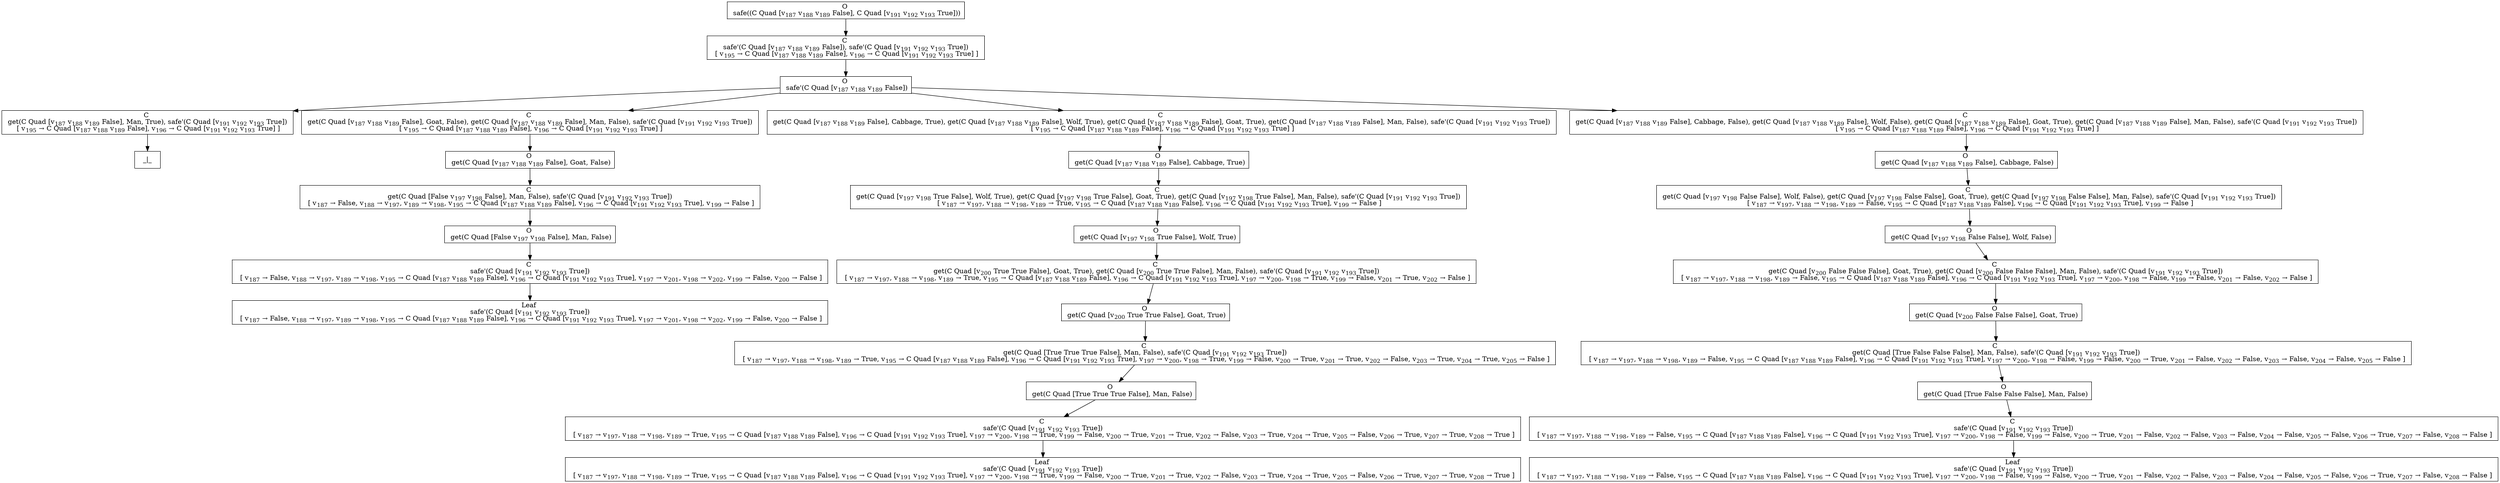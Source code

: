 digraph {
    graph [rankdir=TB
          ,bgcolor=transparent];
    node [shape=box
         ,fillcolor=white
         ,style=filled];
    0 [label=<O <BR/> safe((C Quad [v<SUB>187</SUB> v<SUB>188</SUB> v<SUB>189</SUB> False], C Quad [v<SUB>191</SUB> v<SUB>192</SUB> v<SUB>193</SUB> True]))>];
    1 [label=<C <BR/> safe'(C Quad [v<SUB>187</SUB> v<SUB>188</SUB> v<SUB>189</SUB> False]), safe'(C Quad [v<SUB>191</SUB> v<SUB>192</SUB> v<SUB>193</SUB> True]) <BR/>  [ v<SUB>195</SUB> &rarr; C Quad [v<SUB>187</SUB> v<SUB>188</SUB> v<SUB>189</SUB> False], v<SUB>196</SUB> &rarr; C Quad [v<SUB>191</SUB> v<SUB>192</SUB> v<SUB>193</SUB> True] ] >];
    2 [label=<O <BR/> safe'(C Quad [v<SUB>187</SUB> v<SUB>188</SUB> v<SUB>189</SUB> False])>];
    3 [label=<C <BR/> get(C Quad [v<SUB>187</SUB> v<SUB>188</SUB> v<SUB>189</SUB> False], Man, True), safe'(C Quad [v<SUB>191</SUB> v<SUB>192</SUB> v<SUB>193</SUB> True]) <BR/>  [ v<SUB>195</SUB> &rarr; C Quad [v<SUB>187</SUB> v<SUB>188</SUB> v<SUB>189</SUB> False], v<SUB>196</SUB> &rarr; C Quad [v<SUB>191</SUB> v<SUB>192</SUB> v<SUB>193</SUB> True] ] >];
    4 [label=<C <BR/> get(C Quad [v<SUB>187</SUB> v<SUB>188</SUB> v<SUB>189</SUB> False], Goat, False), get(C Quad [v<SUB>187</SUB> v<SUB>188</SUB> v<SUB>189</SUB> False], Man, False), safe'(C Quad [v<SUB>191</SUB> v<SUB>192</SUB> v<SUB>193</SUB> True]) <BR/>  [ v<SUB>195</SUB> &rarr; C Quad [v<SUB>187</SUB> v<SUB>188</SUB> v<SUB>189</SUB> False], v<SUB>196</SUB> &rarr; C Quad [v<SUB>191</SUB> v<SUB>192</SUB> v<SUB>193</SUB> True] ] >];
    5 [label=<C <BR/> get(C Quad [v<SUB>187</SUB> v<SUB>188</SUB> v<SUB>189</SUB> False], Cabbage, True), get(C Quad [v<SUB>187</SUB> v<SUB>188</SUB> v<SUB>189</SUB> False], Wolf, True), get(C Quad [v<SUB>187</SUB> v<SUB>188</SUB> v<SUB>189</SUB> False], Goat, True), get(C Quad [v<SUB>187</SUB> v<SUB>188</SUB> v<SUB>189</SUB> False], Man, False), safe'(C Quad [v<SUB>191</SUB> v<SUB>192</SUB> v<SUB>193</SUB> True]) <BR/>  [ v<SUB>195</SUB> &rarr; C Quad [v<SUB>187</SUB> v<SUB>188</SUB> v<SUB>189</SUB> False], v<SUB>196</SUB> &rarr; C Quad [v<SUB>191</SUB> v<SUB>192</SUB> v<SUB>193</SUB> True] ] >];
    6 [label=<C <BR/> get(C Quad [v<SUB>187</SUB> v<SUB>188</SUB> v<SUB>189</SUB> False], Cabbage, False), get(C Quad [v<SUB>187</SUB> v<SUB>188</SUB> v<SUB>189</SUB> False], Wolf, False), get(C Quad [v<SUB>187</SUB> v<SUB>188</SUB> v<SUB>189</SUB> False], Goat, True), get(C Quad [v<SUB>187</SUB> v<SUB>188</SUB> v<SUB>189</SUB> False], Man, False), safe'(C Quad [v<SUB>191</SUB> v<SUB>192</SUB> v<SUB>193</SUB> True]) <BR/>  [ v<SUB>195</SUB> &rarr; C Quad [v<SUB>187</SUB> v<SUB>188</SUB> v<SUB>189</SUB> False], v<SUB>196</SUB> &rarr; C Quad [v<SUB>191</SUB> v<SUB>192</SUB> v<SUB>193</SUB> True] ] >];
    7 [label=<_|_>];
    8 [label=<O <BR/> get(C Quad [v<SUB>187</SUB> v<SUB>188</SUB> v<SUB>189</SUB> False], Goat, False)>];
    9 [label=<C <BR/> get(C Quad [False v<SUB>197</SUB> v<SUB>198</SUB> False], Man, False), safe'(C Quad [v<SUB>191</SUB> v<SUB>192</SUB> v<SUB>193</SUB> True]) <BR/>  [ v<SUB>187</SUB> &rarr; False, v<SUB>188</SUB> &rarr; v<SUB>197</SUB>, v<SUB>189</SUB> &rarr; v<SUB>198</SUB>, v<SUB>195</SUB> &rarr; C Quad [v<SUB>187</SUB> v<SUB>188</SUB> v<SUB>189</SUB> False], v<SUB>196</SUB> &rarr; C Quad [v<SUB>191</SUB> v<SUB>192</SUB> v<SUB>193</SUB> True], v<SUB>199</SUB> &rarr; False ] >];
    10 [label=<O <BR/> get(C Quad [False v<SUB>197</SUB> v<SUB>198</SUB> False], Man, False)>];
    11 [label=<C <BR/> safe'(C Quad [v<SUB>191</SUB> v<SUB>192</SUB> v<SUB>193</SUB> True]) <BR/>  [ v<SUB>187</SUB> &rarr; False, v<SUB>188</SUB> &rarr; v<SUB>197</SUB>, v<SUB>189</SUB> &rarr; v<SUB>198</SUB>, v<SUB>195</SUB> &rarr; C Quad [v<SUB>187</SUB> v<SUB>188</SUB> v<SUB>189</SUB> False], v<SUB>196</SUB> &rarr; C Quad [v<SUB>191</SUB> v<SUB>192</SUB> v<SUB>193</SUB> True], v<SUB>197</SUB> &rarr; v<SUB>201</SUB>, v<SUB>198</SUB> &rarr; v<SUB>202</SUB>, v<SUB>199</SUB> &rarr; False, v<SUB>200</SUB> &rarr; False ] >];
    12 [label=<Leaf <BR/> safe'(C Quad [v<SUB>191</SUB> v<SUB>192</SUB> v<SUB>193</SUB> True]) <BR/>  [ v<SUB>187</SUB> &rarr; False, v<SUB>188</SUB> &rarr; v<SUB>197</SUB>, v<SUB>189</SUB> &rarr; v<SUB>198</SUB>, v<SUB>195</SUB> &rarr; C Quad [v<SUB>187</SUB> v<SUB>188</SUB> v<SUB>189</SUB> False], v<SUB>196</SUB> &rarr; C Quad [v<SUB>191</SUB> v<SUB>192</SUB> v<SUB>193</SUB> True], v<SUB>197</SUB> &rarr; v<SUB>201</SUB>, v<SUB>198</SUB> &rarr; v<SUB>202</SUB>, v<SUB>199</SUB> &rarr; False, v<SUB>200</SUB> &rarr; False ] >];
    13 [label=<O <BR/> get(C Quad [v<SUB>187</SUB> v<SUB>188</SUB> v<SUB>189</SUB> False], Cabbage, True)>];
    14 [label=<C <BR/> get(C Quad [v<SUB>197</SUB> v<SUB>198</SUB> True False], Wolf, True), get(C Quad [v<SUB>197</SUB> v<SUB>198</SUB> True False], Goat, True), get(C Quad [v<SUB>197</SUB> v<SUB>198</SUB> True False], Man, False), safe'(C Quad [v<SUB>191</SUB> v<SUB>192</SUB> v<SUB>193</SUB> True]) <BR/>  [ v<SUB>187</SUB> &rarr; v<SUB>197</SUB>, v<SUB>188</SUB> &rarr; v<SUB>198</SUB>, v<SUB>189</SUB> &rarr; True, v<SUB>195</SUB> &rarr; C Quad [v<SUB>187</SUB> v<SUB>188</SUB> v<SUB>189</SUB> False], v<SUB>196</SUB> &rarr; C Quad [v<SUB>191</SUB> v<SUB>192</SUB> v<SUB>193</SUB> True], v<SUB>199</SUB> &rarr; False ] >];
    15 [label=<O <BR/> get(C Quad [v<SUB>197</SUB> v<SUB>198</SUB> True False], Wolf, True)>];
    16 [label=<C <BR/> get(C Quad [v<SUB>200</SUB> True True False], Goat, True), get(C Quad [v<SUB>200</SUB> True True False], Man, False), safe'(C Quad [v<SUB>191</SUB> v<SUB>192</SUB> v<SUB>193</SUB> True]) <BR/>  [ v<SUB>187</SUB> &rarr; v<SUB>197</SUB>, v<SUB>188</SUB> &rarr; v<SUB>198</SUB>, v<SUB>189</SUB> &rarr; True, v<SUB>195</SUB> &rarr; C Quad [v<SUB>187</SUB> v<SUB>188</SUB> v<SUB>189</SUB> False], v<SUB>196</SUB> &rarr; C Quad [v<SUB>191</SUB> v<SUB>192</SUB> v<SUB>193</SUB> True], v<SUB>197</SUB> &rarr; v<SUB>200</SUB>, v<SUB>198</SUB> &rarr; True, v<SUB>199</SUB> &rarr; False, v<SUB>201</SUB> &rarr; True, v<SUB>202</SUB> &rarr; False ] >];
    17 [label=<O <BR/> get(C Quad [v<SUB>200</SUB> True True False], Goat, True)>];
    18 [label=<C <BR/> get(C Quad [True True True False], Man, False), safe'(C Quad [v<SUB>191</SUB> v<SUB>192</SUB> v<SUB>193</SUB> True]) <BR/>  [ v<SUB>187</SUB> &rarr; v<SUB>197</SUB>, v<SUB>188</SUB> &rarr; v<SUB>198</SUB>, v<SUB>189</SUB> &rarr; True, v<SUB>195</SUB> &rarr; C Quad [v<SUB>187</SUB> v<SUB>188</SUB> v<SUB>189</SUB> False], v<SUB>196</SUB> &rarr; C Quad [v<SUB>191</SUB> v<SUB>192</SUB> v<SUB>193</SUB> True], v<SUB>197</SUB> &rarr; v<SUB>200</SUB>, v<SUB>198</SUB> &rarr; True, v<SUB>199</SUB> &rarr; False, v<SUB>200</SUB> &rarr; True, v<SUB>201</SUB> &rarr; True, v<SUB>202</SUB> &rarr; False, v<SUB>203</SUB> &rarr; True, v<SUB>204</SUB> &rarr; True, v<SUB>205</SUB> &rarr; False ] >];
    19 [label=<O <BR/> get(C Quad [True True True False], Man, False)>];
    20 [label=<C <BR/> safe'(C Quad [v<SUB>191</SUB> v<SUB>192</SUB> v<SUB>193</SUB> True]) <BR/>  [ v<SUB>187</SUB> &rarr; v<SUB>197</SUB>, v<SUB>188</SUB> &rarr; v<SUB>198</SUB>, v<SUB>189</SUB> &rarr; True, v<SUB>195</SUB> &rarr; C Quad [v<SUB>187</SUB> v<SUB>188</SUB> v<SUB>189</SUB> False], v<SUB>196</SUB> &rarr; C Quad [v<SUB>191</SUB> v<SUB>192</SUB> v<SUB>193</SUB> True], v<SUB>197</SUB> &rarr; v<SUB>200</SUB>, v<SUB>198</SUB> &rarr; True, v<SUB>199</SUB> &rarr; False, v<SUB>200</SUB> &rarr; True, v<SUB>201</SUB> &rarr; True, v<SUB>202</SUB> &rarr; False, v<SUB>203</SUB> &rarr; True, v<SUB>204</SUB> &rarr; True, v<SUB>205</SUB> &rarr; False, v<SUB>206</SUB> &rarr; True, v<SUB>207</SUB> &rarr; True, v<SUB>208</SUB> &rarr; True ] >];
    21 [label=<Leaf <BR/> safe'(C Quad [v<SUB>191</SUB> v<SUB>192</SUB> v<SUB>193</SUB> True]) <BR/>  [ v<SUB>187</SUB> &rarr; v<SUB>197</SUB>, v<SUB>188</SUB> &rarr; v<SUB>198</SUB>, v<SUB>189</SUB> &rarr; True, v<SUB>195</SUB> &rarr; C Quad [v<SUB>187</SUB> v<SUB>188</SUB> v<SUB>189</SUB> False], v<SUB>196</SUB> &rarr; C Quad [v<SUB>191</SUB> v<SUB>192</SUB> v<SUB>193</SUB> True], v<SUB>197</SUB> &rarr; v<SUB>200</SUB>, v<SUB>198</SUB> &rarr; True, v<SUB>199</SUB> &rarr; False, v<SUB>200</SUB> &rarr; True, v<SUB>201</SUB> &rarr; True, v<SUB>202</SUB> &rarr; False, v<SUB>203</SUB> &rarr; True, v<SUB>204</SUB> &rarr; True, v<SUB>205</SUB> &rarr; False, v<SUB>206</SUB> &rarr; True, v<SUB>207</SUB> &rarr; True, v<SUB>208</SUB> &rarr; True ] >];
    22 [label=<O <BR/> get(C Quad [v<SUB>187</SUB> v<SUB>188</SUB> v<SUB>189</SUB> False], Cabbage, False)>];
    23 [label=<C <BR/> get(C Quad [v<SUB>197</SUB> v<SUB>198</SUB> False False], Wolf, False), get(C Quad [v<SUB>197</SUB> v<SUB>198</SUB> False False], Goat, True), get(C Quad [v<SUB>197</SUB> v<SUB>198</SUB> False False], Man, False), safe'(C Quad [v<SUB>191</SUB> v<SUB>192</SUB> v<SUB>193</SUB> True]) <BR/>  [ v<SUB>187</SUB> &rarr; v<SUB>197</SUB>, v<SUB>188</SUB> &rarr; v<SUB>198</SUB>, v<SUB>189</SUB> &rarr; False, v<SUB>195</SUB> &rarr; C Quad [v<SUB>187</SUB> v<SUB>188</SUB> v<SUB>189</SUB> False], v<SUB>196</SUB> &rarr; C Quad [v<SUB>191</SUB> v<SUB>192</SUB> v<SUB>193</SUB> True], v<SUB>199</SUB> &rarr; False ] >];
    24 [label=<O <BR/> get(C Quad [v<SUB>197</SUB> v<SUB>198</SUB> False False], Wolf, False)>];
    25 [label=<C <BR/> get(C Quad [v<SUB>200</SUB> False False False], Goat, True), get(C Quad [v<SUB>200</SUB> False False False], Man, False), safe'(C Quad [v<SUB>191</SUB> v<SUB>192</SUB> v<SUB>193</SUB> True]) <BR/>  [ v<SUB>187</SUB> &rarr; v<SUB>197</SUB>, v<SUB>188</SUB> &rarr; v<SUB>198</SUB>, v<SUB>189</SUB> &rarr; False, v<SUB>195</SUB> &rarr; C Quad [v<SUB>187</SUB> v<SUB>188</SUB> v<SUB>189</SUB> False], v<SUB>196</SUB> &rarr; C Quad [v<SUB>191</SUB> v<SUB>192</SUB> v<SUB>193</SUB> True], v<SUB>197</SUB> &rarr; v<SUB>200</SUB>, v<SUB>198</SUB> &rarr; False, v<SUB>199</SUB> &rarr; False, v<SUB>201</SUB> &rarr; False, v<SUB>202</SUB> &rarr; False ] >];
    26 [label=<O <BR/> get(C Quad [v<SUB>200</SUB> False False False], Goat, True)>];
    27 [label=<C <BR/> get(C Quad [True False False False], Man, False), safe'(C Quad [v<SUB>191</SUB> v<SUB>192</SUB> v<SUB>193</SUB> True]) <BR/>  [ v<SUB>187</SUB> &rarr; v<SUB>197</SUB>, v<SUB>188</SUB> &rarr; v<SUB>198</SUB>, v<SUB>189</SUB> &rarr; False, v<SUB>195</SUB> &rarr; C Quad [v<SUB>187</SUB> v<SUB>188</SUB> v<SUB>189</SUB> False], v<SUB>196</SUB> &rarr; C Quad [v<SUB>191</SUB> v<SUB>192</SUB> v<SUB>193</SUB> True], v<SUB>197</SUB> &rarr; v<SUB>200</SUB>, v<SUB>198</SUB> &rarr; False, v<SUB>199</SUB> &rarr; False, v<SUB>200</SUB> &rarr; True, v<SUB>201</SUB> &rarr; False, v<SUB>202</SUB> &rarr; False, v<SUB>203</SUB> &rarr; False, v<SUB>204</SUB> &rarr; False, v<SUB>205</SUB> &rarr; False ] >];
    28 [label=<O <BR/> get(C Quad [True False False False], Man, False)>];
    29 [label=<C <BR/> safe'(C Quad [v<SUB>191</SUB> v<SUB>192</SUB> v<SUB>193</SUB> True]) <BR/>  [ v<SUB>187</SUB> &rarr; v<SUB>197</SUB>, v<SUB>188</SUB> &rarr; v<SUB>198</SUB>, v<SUB>189</SUB> &rarr; False, v<SUB>195</SUB> &rarr; C Quad [v<SUB>187</SUB> v<SUB>188</SUB> v<SUB>189</SUB> False], v<SUB>196</SUB> &rarr; C Quad [v<SUB>191</SUB> v<SUB>192</SUB> v<SUB>193</SUB> True], v<SUB>197</SUB> &rarr; v<SUB>200</SUB>, v<SUB>198</SUB> &rarr; False, v<SUB>199</SUB> &rarr; False, v<SUB>200</SUB> &rarr; True, v<SUB>201</SUB> &rarr; False, v<SUB>202</SUB> &rarr; False, v<SUB>203</SUB> &rarr; False, v<SUB>204</SUB> &rarr; False, v<SUB>205</SUB> &rarr; False, v<SUB>206</SUB> &rarr; True, v<SUB>207</SUB> &rarr; False, v<SUB>208</SUB> &rarr; False ] >];
    30 [label=<Leaf <BR/> safe'(C Quad [v<SUB>191</SUB> v<SUB>192</SUB> v<SUB>193</SUB> True]) <BR/>  [ v<SUB>187</SUB> &rarr; v<SUB>197</SUB>, v<SUB>188</SUB> &rarr; v<SUB>198</SUB>, v<SUB>189</SUB> &rarr; False, v<SUB>195</SUB> &rarr; C Quad [v<SUB>187</SUB> v<SUB>188</SUB> v<SUB>189</SUB> False], v<SUB>196</SUB> &rarr; C Quad [v<SUB>191</SUB> v<SUB>192</SUB> v<SUB>193</SUB> True], v<SUB>197</SUB> &rarr; v<SUB>200</SUB>, v<SUB>198</SUB> &rarr; False, v<SUB>199</SUB> &rarr; False, v<SUB>200</SUB> &rarr; True, v<SUB>201</SUB> &rarr; False, v<SUB>202</SUB> &rarr; False, v<SUB>203</SUB> &rarr; False, v<SUB>204</SUB> &rarr; False, v<SUB>205</SUB> &rarr; False, v<SUB>206</SUB> &rarr; True, v<SUB>207</SUB> &rarr; False, v<SUB>208</SUB> &rarr; False ] >];
    0 -> 1 [label=""];
    1 -> 2 [label=""];
    2 -> 3 [label=""];
    2 -> 4 [label=""];
    2 -> 5 [label=""];
    2 -> 6 [label=""];
    3 -> 7 [label=""];
    4 -> 8 [label=""];
    5 -> 13 [label=""];
    6 -> 22 [label=""];
    8 -> 9 [label=""];
    9 -> 10 [label=""];
    10 -> 11 [label=""];
    11 -> 12 [label=""];
    13 -> 14 [label=""];
    14 -> 15 [label=""];
    15 -> 16 [label=""];
    16 -> 17 [label=""];
    17 -> 18 [label=""];
    18 -> 19 [label=""];
    19 -> 20 [label=""];
    20 -> 21 [label=""];
    22 -> 23 [label=""];
    23 -> 24 [label=""];
    24 -> 25 [label=""];
    25 -> 26 [label=""];
    26 -> 27 [label=""];
    27 -> 28 [label=""];
    28 -> 29 [label=""];
    29 -> 30 [label=""];
}